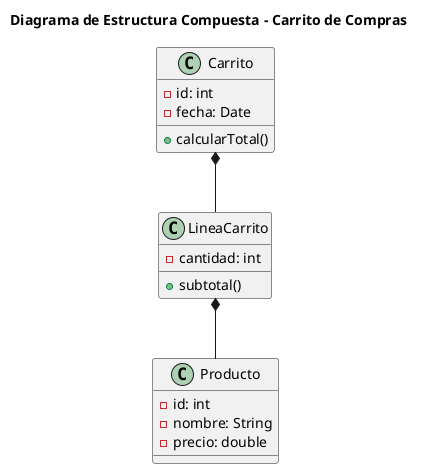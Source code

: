 @startuml
title Diagrama de Estructura Compuesta - Carrito de Compras

class Carrito {
  -id: int
  -fecha: Date
  +calcularTotal()
}

class LineaCarrito {
  -cantidad: int
  +subtotal()
}

class Producto {
  -id: int
  -nombre: String
  -precio: double
}

Carrito *-- LineaCarrito
LineaCarrito *-- Producto

@enduml
